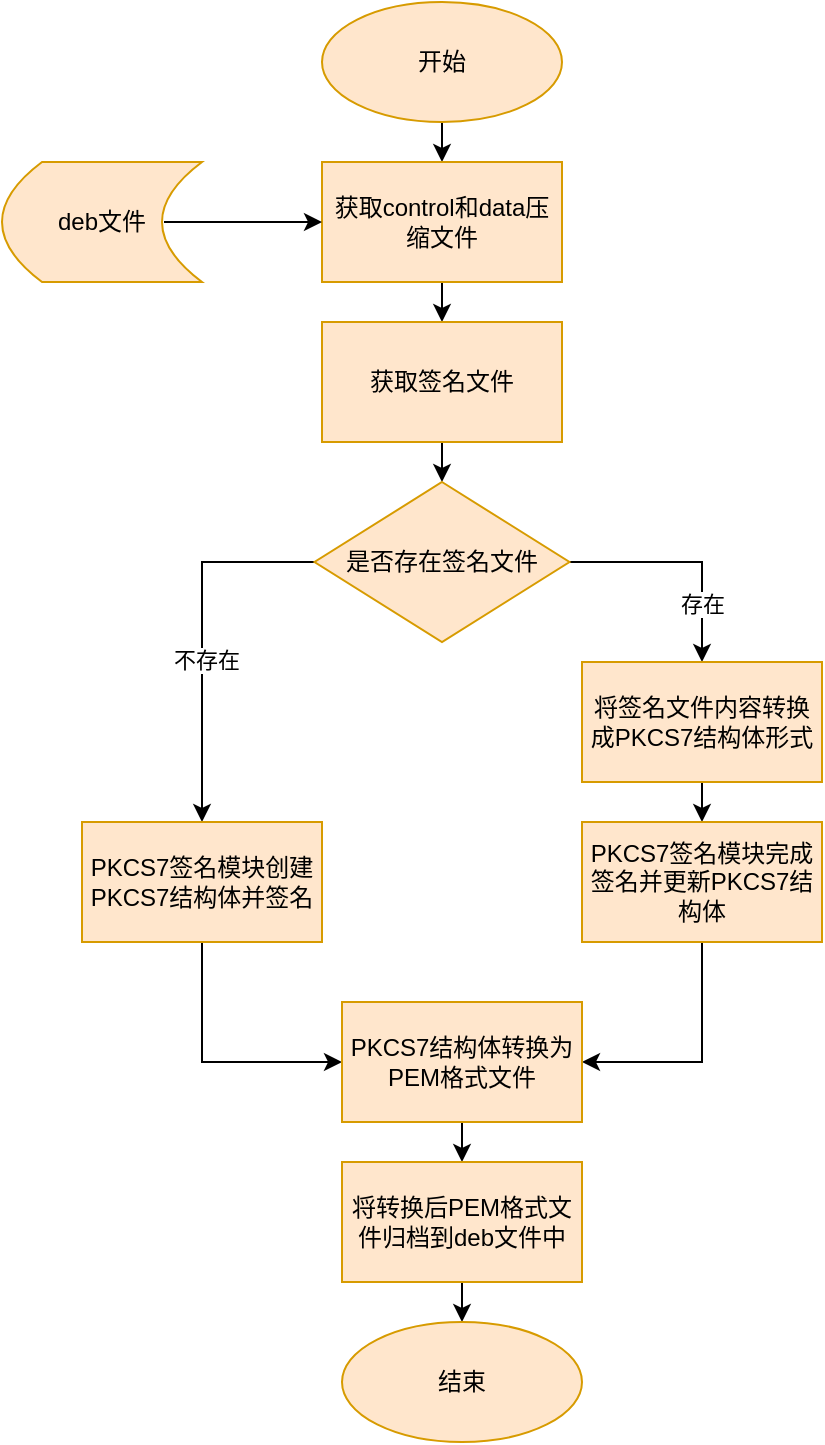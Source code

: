 <mxfile version="21.3.2" type="github">
  <diagram name="第 1 页" id="fWx9ujVjWq1F_lEmzrDk">
    <mxGraphModel dx="1434" dy="715" grid="1" gridSize="10" guides="1" tooltips="1" connect="1" arrows="1" fold="1" page="1" pageScale="1" pageWidth="827" pageHeight="1169" math="0" shadow="0">
      <root>
        <mxCell id="0" />
        <mxCell id="1" parent="0" />
        <mxCell id="iaZIWw1a8rxf-XdZS27P-14" style="edgeStyle=orthogonalEdgeStyle;rounded=0;orthogonalLoop=1;jettySize=auto;html=1;exitX=0.5;exitY=1;exitDx=0;exitDy=0;entryX=0.5;entryY=0;entryDx=0;entryDy=0;" edge="1" parent="1" source="iaZIWw1a8rxf-XdZS27P-2" target="iaZIWw1a8rxf-XdZS27P-3">
          <mxGeometry relative="1" as="geometry" />
        </mxCell>
        <mxCell id="iaZIWw1a8rxf-XdZS27P-2" value="开始" style="ellipse;whiteSpace=wrap;html=1;fillColor=#ffe6cc;strokeColor=#d79b00;" vertex="1" parent="1">
          <mxGeometry x="190" y="40" width="120" height="60" as="geometry" />
        </mxCell>
        <mxCell id="iaZIWw1a8rxf-XdZS27P-16" style="edgeStyle=orthogonalEdgeStyle;rounded=0;orthogonalLoop=1;jettySize=auto;html=1;exitX=0.5;exitY=1;exitDx=0;exitDy=0;entryX=0.5;entryY=0;entryDx=0;entryDy=0;" edge="1" parent="1" source="iaZIWw1a8rxf-XdZS27P-3" target="iaZIWw1a8rxf-XdZS27P-4">
          <mxGeometry relative="1" as="geometry" />
        </mxCell>
        <mxCell id="iaZIWw1a8rxf-XdZS27P-3" value="获取control和data压缩文件" style="rounded=0;whiteSpace=wrap;html=1;fillColor=#ffe6cc;strokeColor=#d79b00;" vertex="1" parent="1">
          <mxGeometry x="190" y="120" width="120" height="60" as="geometry" />
        </mxCell>
        <mxCell id="iaZIWw1a8rxf-XdZS27P-17" style="edgeStyle=orthogonalEdgeStyle;rounded=0;orthogonalLoop=1;jettySize=auto;html=1;exitX=0.5;exitY=1;exitDx=0;exitDy=0;entryX=0.5;entryY=0;entryDx=0;entryDy=0;" edge="1" parent="1" source="iaZIWw1a8rxf-XdZS27P-4" target="iaZIWw1a8rxf-XdZS27P-5">
          <mxGeometry relative="1" as="geometry" />
        </mxCell>
        <mxCell id="iaZIWw1a8rxf-XdZS27P-4" value="获取签名文件" style="rounded=0;whiteSpace=wrap;html=1;fillColor=#ffe6cc;strokeColor=#d79b00;" vertex="1" parent="1">
          <mxGeometry x="190" y="200" width="120" height="60" as="geometry" />
        </mxCell>
        <mxCell id="iaZIWw1a8rxf-XdZS27P-18" style="edgeStyle=orthogonalEdgeStyle;rounded=0;orthogonalLoop=1;jettySize=auto;html=1;exitX=1;exitY=0.5;exitDx=0;exitDy=0;entryX=0.5;entryY=0;entryDx=0;entryDy=0;" edge="1" parent="1" source="iaZIWw1a8rxf-XdZS27P-5" target="iaZIWw1a8rxf-XdZS27P-6">
          <mxGeometry relative="1" as="geometry" />
        </mxCell>
        <mxCell id="iaZIWw1a8rxf-XdZS27P-22" value="存在" style="edgeLabel;html=1;align=center;verticalAlign=middle;resizable=0;points=[];" vertex="1" connectable="0" parent="iaZIWw1a8rxf-XdZS27P-18">
          <mxGeometry x="0.295" relative="1" as="geometry">
            <mxPoint y="11" as="offset" />
          </mxGeometry>
        </mxCell>
        <mxCell id="iaZIWw1a8rxf-XdZS27P-19" style="edgeStyle=orthogonalEdgeStyle;rounded=0;orthogonalLoop=1;jettySize=auto;html=1;exitX=0;exitY=0.5;exitDx=0;exitDy=0;entryX=0.5;entryY=0;entryDx=0;entryDy=0;" edge="1" parent="1" source="iaZIWw1a8rxf-XdZS27P-5" target="iaZIWw1a8rxf-XdZS27P-7">
          <mxGeometry relative="1" as="geometry" />
        </mxCell>
        <mxCell id="iaZIWw1a8rxf-XdZS27P-21" value="不存在" style="edgeLabel;html=1;align=center;verticalAlign=middle;resizable=0;points=[];" vertex="1" connectable="0" parent="iaZIWw1a8rxf-XdZS27P-19">
          <mxGeometry x="0.13" y="2" relative="1" as="geometry">
            <mxPoint as="offset" />
          </mxGeometry>
        </mxCell>
        <mxCell id="iaZIWw1a8rxf-XdZS27P-5" value="是否存在签名文件" style="rhombus;whiteSpace=wrap;html=1;fillColor=#ffe6cc;strokeColor=#d79b00;" vertex="1" parent="1">
          <mxGeometry x="186.25" y="280" width="127.5" height="80" as="geometry" />
        </mxCell>
        <mxCell id="iaZIWw1a8rxf-XdZS27P-20" style="edgeStyle=orthogonalEdgeStyle;rounded=0;orthogonalLoop=1;jettySize=auto;html=1;exitX=0.5;exitY=1;exitDx=0;exitDy=0;entryX=0.5;entryY=0;entryDx=0;entryDy=0;" edge="1" parent="1" source="iaZIWw1a8rxf-XdZS27P-6" target="iaZIWw1a8rxf-XdZS27P-8">
          <mxGeometry relative="1" as="geometry" />
        </mxCell>
        <mxCell id="iaZIWw1a8rxf-XdZS27P-6" value="将签名文件内容转换成PKCS7结构体形式" style="rounded=0;whiteSpace=wrap;html=1;fillColor=#ffe6cc;strokeColor=#d79b00;" vertex="1" parent="1">
          <mxGeometry x="320" y="370" width="120" height="60" as="geometry" />
        </mxCell>
        <mxCell id="iaZIWw1a8rxf-XdZS27P-23" style="edgeStyle=orthogonalEdgeStyle;rounded=0;orthogonalLoop=1;jettySize=auto;html=1;exitX=0.5;exitY=1;exitDx=0;exitDy=0;entryX=0;entryY=0.5;entryDx=0;entryDy=0;" edge="1" parent="1" source="iaZIWw1a8rxf-XdZS27P-7" target="iaZIWw1a8rxf-XdZS27P-9">
          <mxGeometry relative="1" as="geometry">
            <mxPoint x="130" y="570" as="targetPoint" />
          </mxGeometry>
        </mxCell>
        <mxCell id="iaZIWw1a8rxf-XdZS27P-7" value="PKCS7签名模块创建PKCS7结构体并签名" style="rounded=0;whiteSpace=wrap;html=1;fillColor=#ffe6cc;strokeColor=#d79b00;" vertex="1" parent="1">
          <mxGeometry x="70" y="450" width="120" height="60" as="geometry" />
        </mxCell>
        <mxCell id="iaZIWw1a8rxf-XdZS27P-24" style="edgeStyle=orthogonalEdgeStyle;rounded=0;orthogonalLoop=1;jettySize=auto;html=1;exitX=0.5;exitY=1;exitDx=0;exitDy=0;entryX=1;entryY=0.5;entryDx=0;entryDy=0;" edge="1" parent="1" source="iaZIWw1a8rxf-XdZS27P-8" target="iaZIWw1a8rxf-XdZS27P-9">
          <mxGeometry relative="1" as="geometry" />
        </mxCell>
        <mxCell id="iaZIWw1a8rxf-XdZS27P-8" value="PKCS7签名模块完成签名并更新PKCS7结构体" style="rounded=0;whiteSpace=wrap;html=1;fillColor=#ffe6cc;strokeColor=#d79b00;" vertex="1" parent="1">
          <mxGeometry x="320" y="450" width="120" height="60" as="geometry" />
        </mxCell>
        <mxCell id="iaZIWw1a8rxf-XdZS27P-25" style="edgeStyle=orthogonalEdgeStyle;rounded=0;orthogonalLoop=1;jettySize=auto;html=1;exitX=0.5;exitY=1;exitDx=0;exitDy=0;entryX=0.5;entryY=0;entryDx=0;entryDy=0;" edge="1" parent="1" source="iaZIWw1a8rxf-XdZS27P-9" target="iaZIWw1a8rxf-XdZS27P-10">
          <mxGeometry relative="1" as="geometry" />
        </mxCell>
        <mxCell id="iaZIWw1a8rxf-XdZS27P-9" value="PKCS7结构体转换为PEM格式文件" style="rounded=0;whiteSpace=wrap;html=1;fillColor=#ffe6cc;strokeColor=#d79b00;" vertex="1" parent="1">
          <mxGeometry x="200" y="540" width="120" height="60" as="geometry" />
        </mxCell>
        <mxCell id="iaZIWw1a8rxf-XdZS27P-26" style="edgeStyle=orthogonalEdgeStyle;rounded=0;orthogonalLoop=1;jettySize=auto;html=1;exitX=0.5;exitY=1;exitDx=0;exitDy=0;entryX=0.5;entryY=0;entryDx=0;entryDy=0;" edge="1" parent="1" source="iaZIWw1a8rxf-XdZS27P-10" target="iaZIWw1a8rxf-XdZS27P-12">
          <mxGeometry relative="1" as="geometry" />
        </mxCell>
        <mxCell id="iaZIWw1a8rxf-XdZS27P-10" value="将转换后PEM格式文件归档到deb文件中" style="rounded=0;whiteSpace=wrap;html=1;fillColor=#ffe6cc;strokeColor=#d79b00;" vertex="1" parent="1">
          <mxGeometry x="200" y="620" width="120" height="60" as="geometry" />
        </mxCell>
        <mxCell id="iaZIWw1a8rxf-XdZS27P-12" value="结束" style="ellipse;whiteSpace=wrap;html=1;fillColor=#ffe6cc;strokeColor=#d79b00;" vertex="1" parent="1">
          <mxGeometry x="200" y="700" width="120" height="60" as="geometry" />
        </mxCell>
        <mxCell id="iaZIWw1a8rxf-XdZS27P-15" style="edgeStyle=orthogonalEdgeStyle;rounded=0;orthogonalLoop=1;jettySize=auto;html=1;exitX=0.81;exitY=0.5;exitDx=0;exitDy=0;entryX=0;entryY=0.5;entryDx=0;entryDy=0;exitPerimeter=0;" edge="1" parent="1" source="iaZIWw1a8rxf-XdZS27P-13" target="iaZIWw1a8rxf-XdZS27P-3">
          <mxGeometry relative="1" as="geometry" />
        </mxCell>
        <mxCell id="iaZIWw1a8rxf-XdZS27P-13" value="deb文件" style="shape=dataStorage;whiteSpace=wrap;html=1;fixedSize=1;fillColor=#ffe6cc;strokeColor=#d79b00;" vertex="1" parent="1">
          <mxGeometry x="30" y="120" width="100" height="60" as="geometry" />
        </mxCell>
      </root>
    </mxGraphModel>
  </diagram>
</mxfile>
